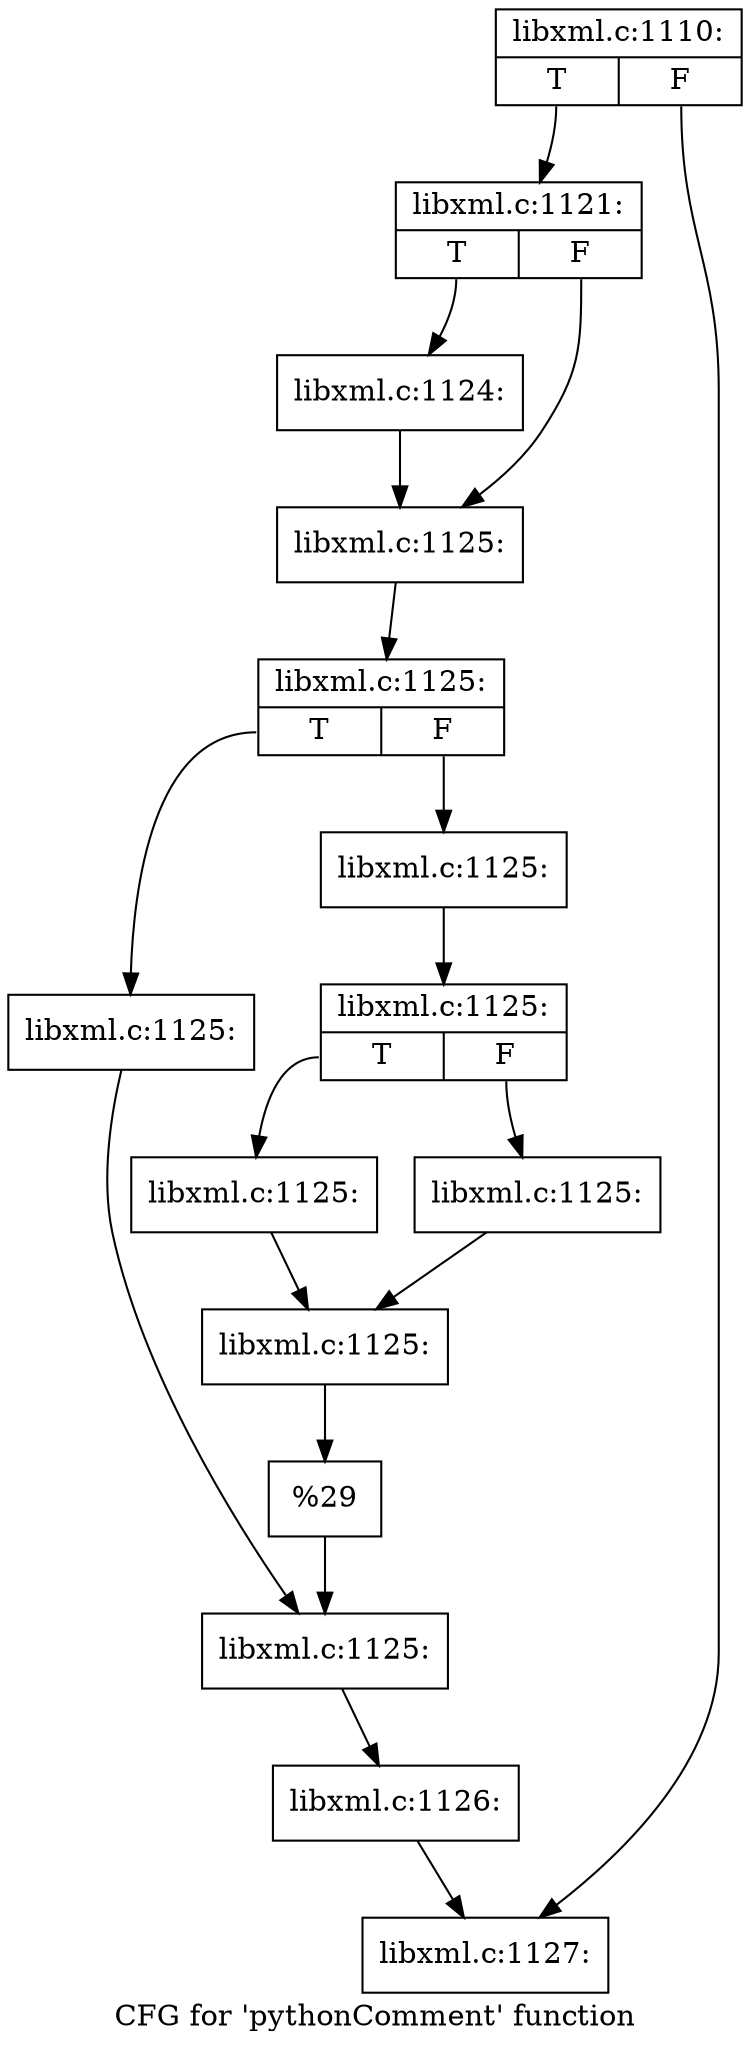 digraph "CFG for 'pythonComment' function" {
	label="CFG for 'pythonComment' function";

	Node0x548e7b0 [shape=record,label="{libxml.c:1110:|{<s0>T|<s1>F}}"];
	Node0x548e7b0:s0 -> Node0x5490a30;
	Node0x548e7b0:s1 -> Node0x5490a80;
	Node0x5490a30 [shape=record,label="{libxml.c:1121:|{<s0>T|<s1>F}}"];
	Node0x5490a30:s0 -> Node0x54913e0;
	Node0x5490a30:s1 -> Node0x5491430;
	Node0x54913e0 [shape=record,label="{libxml.c:1124:}"];
	Node0x54913e0 -> Node0x5491430;
	Node0x5491430 [shape=record,label="{libxml.c:1125:}"];
	Node0x5491430 -> Node0x5491860;
	Node0x5491860 [shape=record,label="{libxml.c:1125:|{<s0>T|<s1>F}}"];
	Node0x5491860:s0 -> Node0x5491b00;
	Node0x5491860:s1 -> Node0x5491ba0;
	Node0x5491b00 [shape=record,label="{libxml.c:1125:}"];
	Node0x5491b00 -> Node0x5491b50;
	Node0x5491ba0 [shape=record,label="{libxml.c:1125:}"];
	Node0x5491ba0 -> Node0x5491e40;
	Node0x5491e40 [shape=record,label="{libxml.c:1125:|{<s0>T|<s1>F}}"];
	Node0x5491e40:s0 -> Node0x5492030;
	Node0x5491e40:s1 -> Node0x54920d0;
	Node0x5492030 [shape=record,label="{libxml.c:1125:}"];
	Node0x5492030 -> Node0x5492080;
	Node0x54920d0 [shape=record,label="{libxml.c:1125:}"];
	Node0x54920d0 -> Node0x5492080;
	Node0x5492080 [shape=record,label="{libxml.c:1125:}"];
	Node0x5492080 -> Node0x5491da0;
	Node0x5491da0 [shape=record,label="{%29}"];
	Node0x5491da0 -> Node0x5491b50;
	Node0x5491b50 [shape=record,label="{libxml.c:1125:}"];
	Node0x5491b50 -> Node0x54917c0;
	Node0x54917c0 [shape=record,label="{libxml.c:1126:}"];
	Node0x54917c0 -> Node0x5490a80;
	Node0x5490a80 [shape=record,label="{libxml.c:1127:}"];
}
